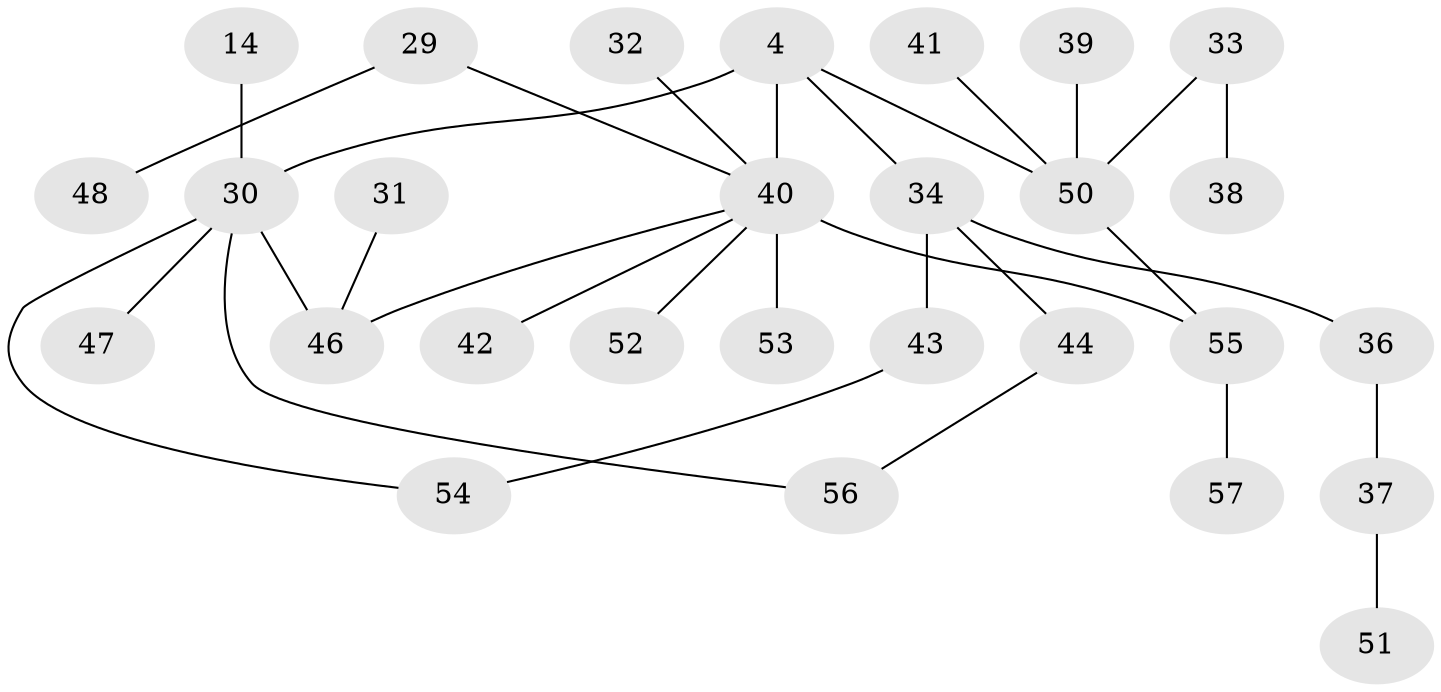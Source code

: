 // original degree distribution, {4: 0.19298245614035087, 6: 0.017543859649122806, 3: 0.15789473684210525, 5: 0.017543859649122806, 2: 0.2982456140350877, 1: 0.3157894736842105}
// Generated by graph-tools (version 1.1) at 2025/42/03/09/25 04:42:28]
// undirected, 28 vertices, 31 edges
graph export_dot {
graph [start="1"]
  node [color=gray90,style=filled];
  4 [super="+2"];
  14;
  29 [super="+27"];
  30 [super="+6"];
  31;
  32;
  33;
  34 [super="+28"];
  36;
  37;
  38;
  39;
  40 [super="+23"];
  41;
  42;
  43;
  44;
  46 [super="+26"];
  47;
  48;
  50 [super="+35+19+7+45"];
  51;
  52;
  53 [super="+11"];
  54;
  55 [super="+21+49"];
  56 [super="+9"];
  57;
  4 -- 30 [weight=2];
  4 -- 40 [weight=3];
  4 -- 34;
  4 -- 50 [weight=3];
  14 -- 30;
  29 -- 48;
  29 -- 40;
  30 -- 47;
  30 -- 54;
  30 -- 56;
  30 -- 46;
  31 -- 46;
  32 -- 40;
  33 -- 38;
  33 -- 50;
  34 -- 36;
  34 -- 43;
  34 -- 44;
  36 -- 37;
  37 -- 51;
  39 -- 50;
  40 -- 42;
  40 -- 52;
  40 -- 55 [weight=2];
  40 -- 53;
  40 -- 46;
  41 -- 50;
  43 -- 54;
  44 -- 56;
  50 -- 55 [weight=2];
  55 -- 57;
}
